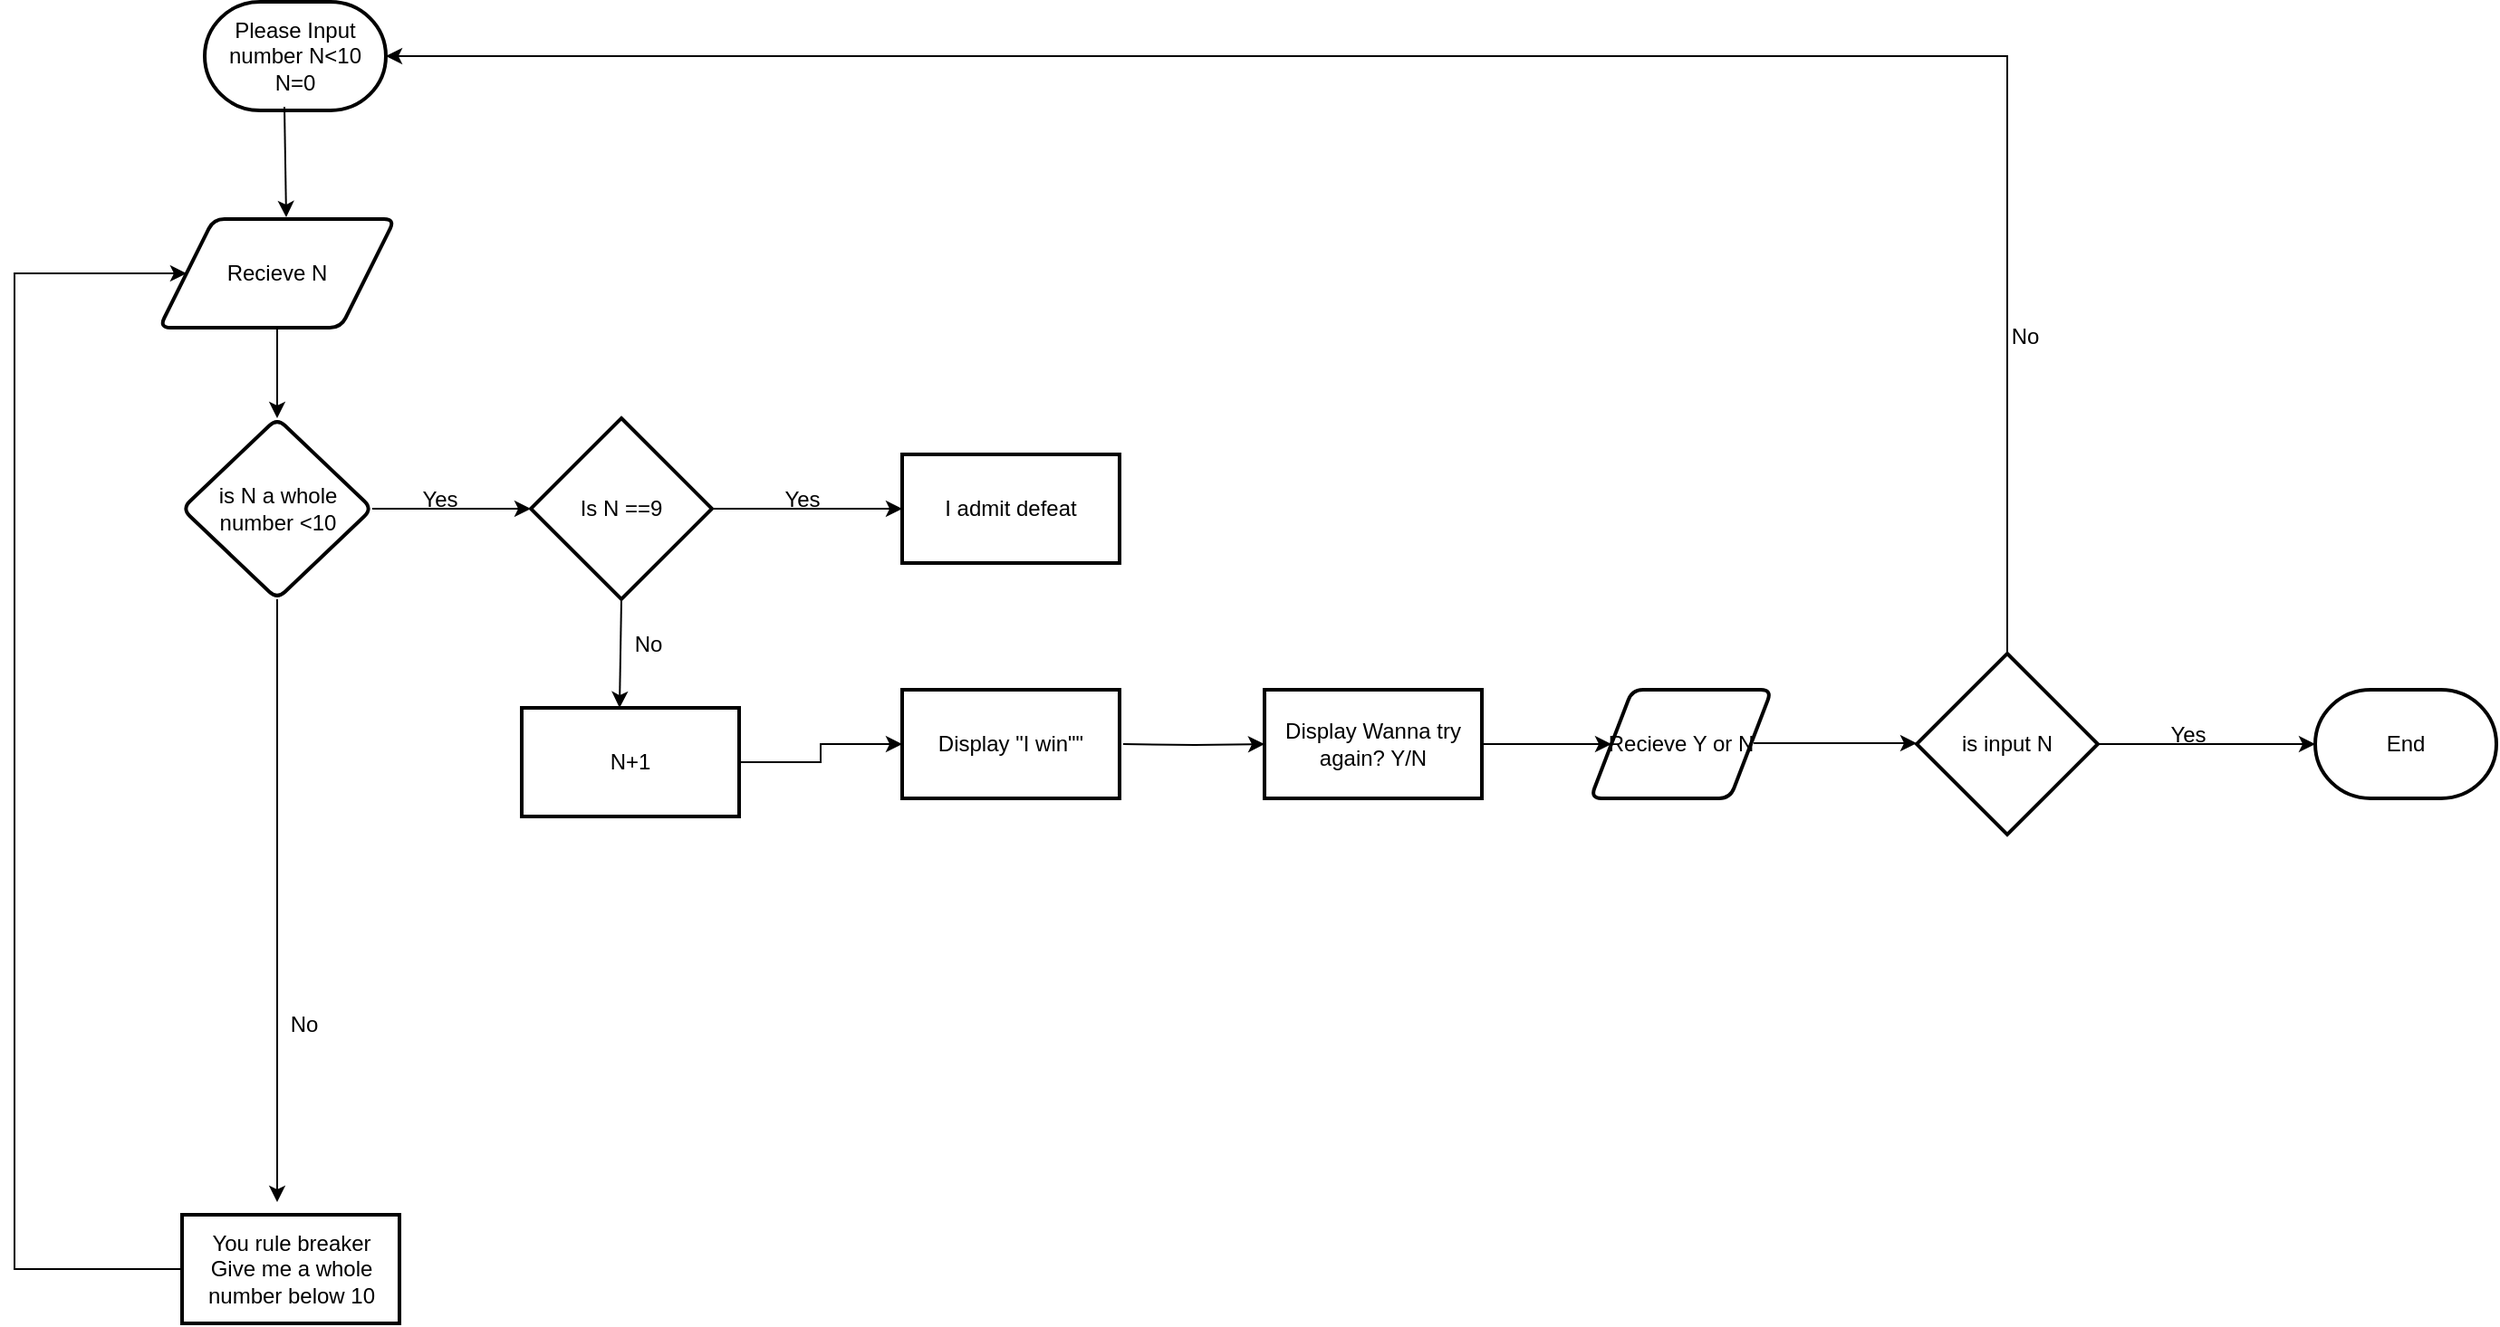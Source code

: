 <mxfile version="24.7.10">
  <diagram name="Page-1" id="owc6Wl9VZeDbxh5YMvfT">
    <mxGraphModel grid="1" page="1" gridSize="10" guides="1" tooltips="1" connect="1" arrows="1" fold="1" pageScale="1" pageWidth="850" pageHeight="1100" math="0" shadow="0">
      <root>
        <mxCell id="0" />
        <mxCell id="1" parent="0" />
        <mxCell id="KOQLPbtUAJG2qL5bdwbv-2" value="Please Input number N&amp;lt;10&lt;div&gt;N=0&lt;/div&gt;" style="strokeWidth=2;html=1;shape=mxgraph.flowchart.terminator;whiteSpace=wrap;" vertex="1" parent="1">
          <mxGeometry x="125" y="40" width="100" height="60" as="geometry" />
        </mxCell>
        <mxCell id="KOQLPbtUAJG2qL5bdwbv-3" value="" style="endArrow=classic;html=1;rounded=0;exitX=0.44;exitY=0.967;exitDx=0;exitDy=0;exitPerimeter=0;" edge="1" parent="1" source="KOQLPbtUAJG2qL5bdwbv-2">
          <mxGeometry width="50" height="50" relative="1" as="geometry">
            <mxPoint x="160" y="100" as="sourcePoint" />
            <mxPoint x="170" y="159" as="targetPoint" />
          </mxGeometry>
        </mxCell>
        <mxCell id="KOQLPbtUAJG2qL5bdwbv-56" value="" style="edgeStyle=orthogonalEdgeStyle;rounded=0;orthogonalLoop=1;jettySize=auto;html=1;" edge="1" parent="1" source="KOQLPbtUAJG2qL5bdwbv-4" target="KOQLPbtUAJG2qL5bdwbv-5">
          <mxGeometry relative="1" as="geometry" />
        </mxCell>
        <mxCell id="KOQLPbtUAJG2qL5bdwbv-4" value="Recieve N" style="shape=parallelogram;html=1;strokeWidth=2;perimeter=parallelogramPerimeter;whiteSpace=wrap;rounded=1;arcSize=12;size=0.23;" vertex="1" parent="1">
          <mxGeometry x="100" y="160" width="130" height="60" as="geometry" />
        </mxCell>
        <mxCell id="KOQLPbtUAJG2qL5bdwbv-8" value="" style="edgeStyle=orthogonalEdgeStyle;rounded=0;orthogonalLoop=1;jettySize=auto;html=1;entryX=0;entryY=0.5;entryDx=0;entryDy=0;entryPerimeter=0;" edge="1" parent="1" source="KOQLPbtUAJG2qL5bdwbv-5" target="KOQLPbtUAJG2qL5bdwbv-21">
          <mxGeometry relative="1" as="geometry" />
        </mxCell>
        <mxCell id="KOQLPbtUAJG2qL5bdwbv-5" value="is N a whole number &amp;lt;10" style="rhombus;whiteSpace=wrap;html=1;strokeWidth=2;rounded=1;arcSize=12;" vertex="1" parent="1">
          <mxGeometry x="112.5" y="270" width="105" height="100" as="geometry" />
        </mxCell>
        <mxCell id="KOQLPbtUAJG2qL5bdwbv-11" value="" style="edgeStyle=orthogonalEdgeStyle;rounded=0;orthogonalLoop=1;jettySize=auto;html=1;entryX=0;entryY=0.5;entryDx=0;entryDy=0;exitX=1;exitY=0.5;exitDx=0;exitDy=0;" edge="1" parent="1" source="KOQLPbtUAJG2qL5bdwbv-25" target="KOQLPbtUAJG2qL5bdwbv-26">
          <mxGeometry relative="1" as="geometry">
            <mxPoint x="410" y="400" as="sourcePoint" />
            <mxPoint x="491" y="400" as="targetPoint" />
          </mxGeometry>
        </mxCell>
        <mxCell id="KOQLPbtUAJG2qL5bdwbv-9" value="Yes" style="text;html=1;align=center;verticalAlign=middle;whiteSpace=wrap;rounded=0;" vertex="1" parent="1">
          <mxGeometry x="225" y="300" width="60" height="30" as="geometry" />
        </mxCell>
        <mxCell id="KOQLPbtUAJG2qL5bdwbv-13" value="" style="edgeStyle=orthogonalEdgeStyle;rounded=0;orthogonalLoop=1;jettySize=auto;html=1;entryX=0;entryY=0.5;entryDx=0;entryDy=0;" edge="1" parent="1" target="KOQLPbtUAJG2qL5bdwbv-27">
          <mxGeometry relative="1" as="geometry">
            <mxPoint x="632" y="450" as="sourcePoint" />
            <mxPoint x="680" y="400" as="targetPoint" />
          </mxGeometry>
        </mxCell>
        <mxCell id="KOQLPbtUAJG2qL5bdwbv-17" value="No" style="text;html=1;align=center;verticalAlign=middle;whiteSpace=wrap;rounded=0;" vertex="1" parent="1">
          <mxGeometry x="150" y="590" width="60" height="30" as="geometry" />
        </mxCell>
        <mxCell id="KOQLPbtUAJG2qL5bdwbv-19" style="edgeStyle=orthogonalEdgeStyle;rounded=0;orthogonalLoop=1;jettySize=auto;html=1;exitX=0.5;exitY=0;exitDx=0;exitDy=0;entryX=1;entryY=0.5;entryDx=0;entryDy=0;entryPerimeter=0;exitPerimeter=0;" edge="1" parent="1" source="KOQLPbtUAJG2qL5bdwbv-34" target="KOQLPbtUAJG2qL5bdwbv-2">
          <mxGeometry relative="1" as="geometry">
            <mxPoint x="1030" y="400" as="targetPoint" />
            <Array as="points">
              <mxPoint x="1120" y="70" />
            </Array>
          </mxGeometry>
        </mxCell>
        <mxCell id="KOQLPbtUAJG2qL5bdwbv-20" value="" style="edgeStyle=orthogonalEdgeStyle;rounded=0;orthogonalLoop=1;jettySize=auto;html=1;exitX=1;exitY=0.5;exitDx=0;exitDy=0;exitPerimeter=0;entryX=0;entryY=0.5;entryDx=0;entryDy=0;entryPerimeter=0;" edge="1" parent="1" source="KOQLPbtUAJG2qL5bdwbv-34" target="KOQLPbtUAJG2qL5bdwbv-12">
          <mxGeometry relative="1" as="geometry">
            <mxPoint x="1180" y="400" as="targetPoint" />
            <mxPoint x="800" y="400" as="sourcePoint" />
            <Array as="points" />
          </mxGeometry>
        </mxCell>
        <mxCell id="KOQLPbtUAJG2qL5bdwbv-12" value="End" style="strokeWidth=2;html=1;shape=mxgraph.flowchart.terminator;whiteSpace=wrap;" vertex="1" parent="1">
          <mxGeometry x="1290" y="420" width="100" height="60" as="geometry" />
        </mxCell>
        <mxCell id="KOQLPbtUAJG2qL5bdwbv-24" value="" style="edgeStyle=orthogonalEdgeStyle;rounded=0;orthogonalLoop=1;jettySize=auto;html=1;" edge="1" parent="1" source="KOQLPbtUAJG2qL5bdwbv-21" target="KOQLPbtUAJG2qL5bdwbv-23">
          <mxGeometry relative="1" as="geometry" />
        </mxCell>
        <mxCell id="KOQLPbtUAJG2qL5bdwbv-37" value="" style="edgeStyle=orthogonalEdgeStyle;rounded=0;orthogonalLoop=1;jettySize=auto;html=1;exitX=0.5;exitY=1;exitDx=0;exitDy=0;" edge="1" parent="1" source="KOQLPbtUAJG2qL5bdwbv-5">
          <mxGeometry relative="1" as="geometry">
            <mxPoint x="165" y="703" as="targetPoint" />
          </mxGeometry>
        </mxCell>
        <mxCell id="KOQLPbtUAJG2qL5bdwbv-23" value="I admit defeat" style="whiteSpace=wrap;html=1;strokeWidth=2;" vertex="1" parent="1">
          <mxGeometry x="510" y="290" width="120" height="60" as="geometry" />
        </mxCell>
        <mxCell id="KOQLPbtUAJG2qL5bdwbv-25" value="&lt;div&gt;&lt;br&gt;&lt;/div&gt;N+1&lt;br&gt;&lt;div&gt;&lt;br&gt;&lt;/div&gt;" style="whiteSpace=wrap;html=1;strokeWidth=2;" vertex="1" parent="1">
          <mxGeometry x="300" y="430" width="120" height="60" as="geometry" />
        </mxCell>
        <mxCell id="KOQLPbtUAJG2qL5bdwbv-26" value="Display &quot;I win&quot;&quot;" style="whiteSpace=wrap;html=1;strokeWidth=2;" vertex="1" parent="1">
          <mxGeometry x="510" y="420" width="120" height="60" as="geometry" />
        </mxCell>
        <mxCell id="KOQLPbtUAJG2qL5bdwbv-48" value="" style="edgeStyle=orthogonalEdgeStyle;rounded=0;orthogonalLoop=1;jettySize=auto;html=1;" edge="1" parent="1" source="KOQLPbtUAJG2qL5bdwbv-27" target="KOQLPbtUAJG2qL5bdwbv-30">
          <mxGeometry relative="1" as="geometry" />
        </mxCell>
        <mxCell id="KOQLPbtUAJG2qL5bdwbv-27" value="Display Wanna try again? Y/N" style="whiteSpace=wrap;html=1;strokeWidth=2;" vertex="1" parent="1">
          <mxGeometry x="710" y="420" width="120" height="60" as="geometry" />
        </mxCell>
        <mxCell id="KOQLPbtUAJG2qL5bdwbv-30" value="Recieve Y or N" style="shape=parallelogram;html=1;strokeWidth=2;perimeter=parallelogramPerimeter;whiteSpace=wrap;rounded=1;arcSize=12;size=0.23;" vertex="1" parent="1">
          <mxGeometry x="890" y="420" width="100" height="60" as="geometry" />
        </mxCell>
        <mxCell id="KOQLPbtUAJG2qL5bdwbv-33" value="No" style="text;html=1;align=center;verticalAlign=middle;whiteSpace=wrap;rounded=0;" vertex="1" parent="1">
          <mxGeometry x="1100" y="210" width="60" height="30" as="geometry" />
        </mxCell>
        <mxCell id="KOQLPbtUAJG2qL5bdwbv-34" value="is input N" style="strokeWidth=2;html=1;shape=mxgraph.flowchart.decision;whiteSpace=wrap;" vertex="1" parent="1">
          <mxGeometry x="1070" y="400" width="100" height="100" as="geometry" />
        </mxCell>
        <mxCell id="KOQLPbtUAJG2qL5bdwbv-31" value="Yes" style="text;html=1;align=center;verticalAlign=middle;whiteSpace=wrap;rounded=0;" vertex="1" parent="1">
          <mxGeometry x="1190" y="430" width="60" height="30" as="geometry" />
        </mxCell>
        <mxCell id="KOQLPbtUAJG2qL5bdwbv-38" value="You rule breaker&lt;div&gt;Give me a whole number below 10&lt;/div&gt;" style="whiteSpace=wrap;html=1;strokeWidth=2;" vertex="1" parent="1">
          <mxGeometry x="112.5" y="710" width="120" height="60" as="geometry" />
        </mxCell>
        <mxCell id="KOQLPbtUAJG2qL5bdwbv-21" value="Is N ==9" style="strokeWidth=2;html=1;shape=mxgraph.flowchart.decision;whiteSpace=wrap;" vertex="1" parent="1">
          <mxGeometry x="305" y="270" width="100" height="100" as="geometry" />
        </mxCell>
        <mxCell id="KOQLPbtUAJG2qL5bdwbv-41" style="edgeStyle=orthogonalEdgeStyle;rounded=0;orthogonalLoop=1;jettySize=auto;html=1;exitX=0.5;exitY=1;exitDx=0;exitDy=0;" edge="1" parent="1" source="KOQLPbtUAJG2qL5bdwbv-23" target="KOQLPbtUAJG2qL5bdwbv-23">
          <mxGeometry relative="1" as="geometry" />
        </mxCell>
        <mxCell id="KOQLPbtUAJG2qL5bdwbv-44" style="edgeStyle=orthogonalEdgeStyle;rounded=0;orthogonalLoop=1;jettySize=auto;html=1;exitX=0.5;exitY=1;exitDx=0;exitDy=0;" edge="1" parent="1" source="KOQLPbtUAJG2qL5bdwbv-30" target="KOQLPbtUAJG2qL5bdwbv-30">
          <mxGeometry relative="1" as="geometry" />
        </mxCell>
        <mxCell id="KOQLPbtUAJG2qL5bdwbv-49" value="" style="endArrow=classic;html=1;rounded=0;" edge="1" parent="1">
          <mxGeometry width="50" height="50" relative="1" as="geometry">
            <mxPoint x="980" y="449.5" as="sourcePoint" />
            <mxPoint x="1070" y="449.5" as="targetPoint" />
            <Array as="points" />
          </mxGeometry>
        </mxCell>
        <mxCell id="KOQLPbtUAJG2qL5bdwbv-50" value="Yes" style="text;html=1;align=center;verticalAlign=middle;whiteSpace=wrap;rounded=0;" vertex="1" parent="1">
          <mxGeometry x="425" y="300" width="60" height="30" as="geometry" />
        </mxCell>
        <mxCell id="KOQLPbtUAJG2qL5bdwbv-51" value="" style="endArrow=classic;html=1;rounded=0;exitX=0.5;exitY=1;exitDx=0;exitDy=0;exitPerimeter=0;entryX=0.45;entryY=0;entryDx=0;entryDy=0;entryPerimeter=0;" edge="1" parent="1" source="KOQLPbtUAJG2qL5bdwbv-21" target="KOQLPbtUAJG2qL5bdwbv-25">
          <mxGeometry width="50" height="50" relative="1" as="geometry">
            <mxPoint x="720" y="400" as="sourcePoint" />
            <mxPoint x="355" y="420" as="targetPoint" />
          </mxGeometry>
        </mxCell>
        <mxCell id="KOQLPbtUAJG2qL5bdwbv-53" value="No" style="text;html=1;align=center;verticalAlign=middle;whiteSpace=wrap;rounded=0;" vertex="1" parent="1">
          <mxGeometry x="340" y="380" width="60" height="30" as="geometry" />
        </mxCell>
        <mxCell id="KOQLPbtUAJG2qL5bdwbv-58" value="" style="endArrow=classic;html=1;rounded=0;exitX=0;exitY=0.5;exitDx=0;exitDy=0;entryX=0;entryY=0.5;entryDx=0;entryDy=0;" edge="1" parent="1" source="KOQLPbtUAJG2qL5bdwbv-38" target="KOQLPbtUAJG2qL5bdwbv-4">
          <mxGeometry width="50" height="50" relative="1" as="geometry">
            <mxPoint x="-150" y="710" as="sourcePoint" />
            <mxPoint x="20" y="190" as="targetPoint" />
            <Array as="points">
              <mxPoint x="20" y="740" />
              <mxPoint x="20" y="190" />
            </Array>
          </mxGeometry>
        </mxCell>
      </root>
    </mxGraphModel>
  </diagram>
</mxfile>

